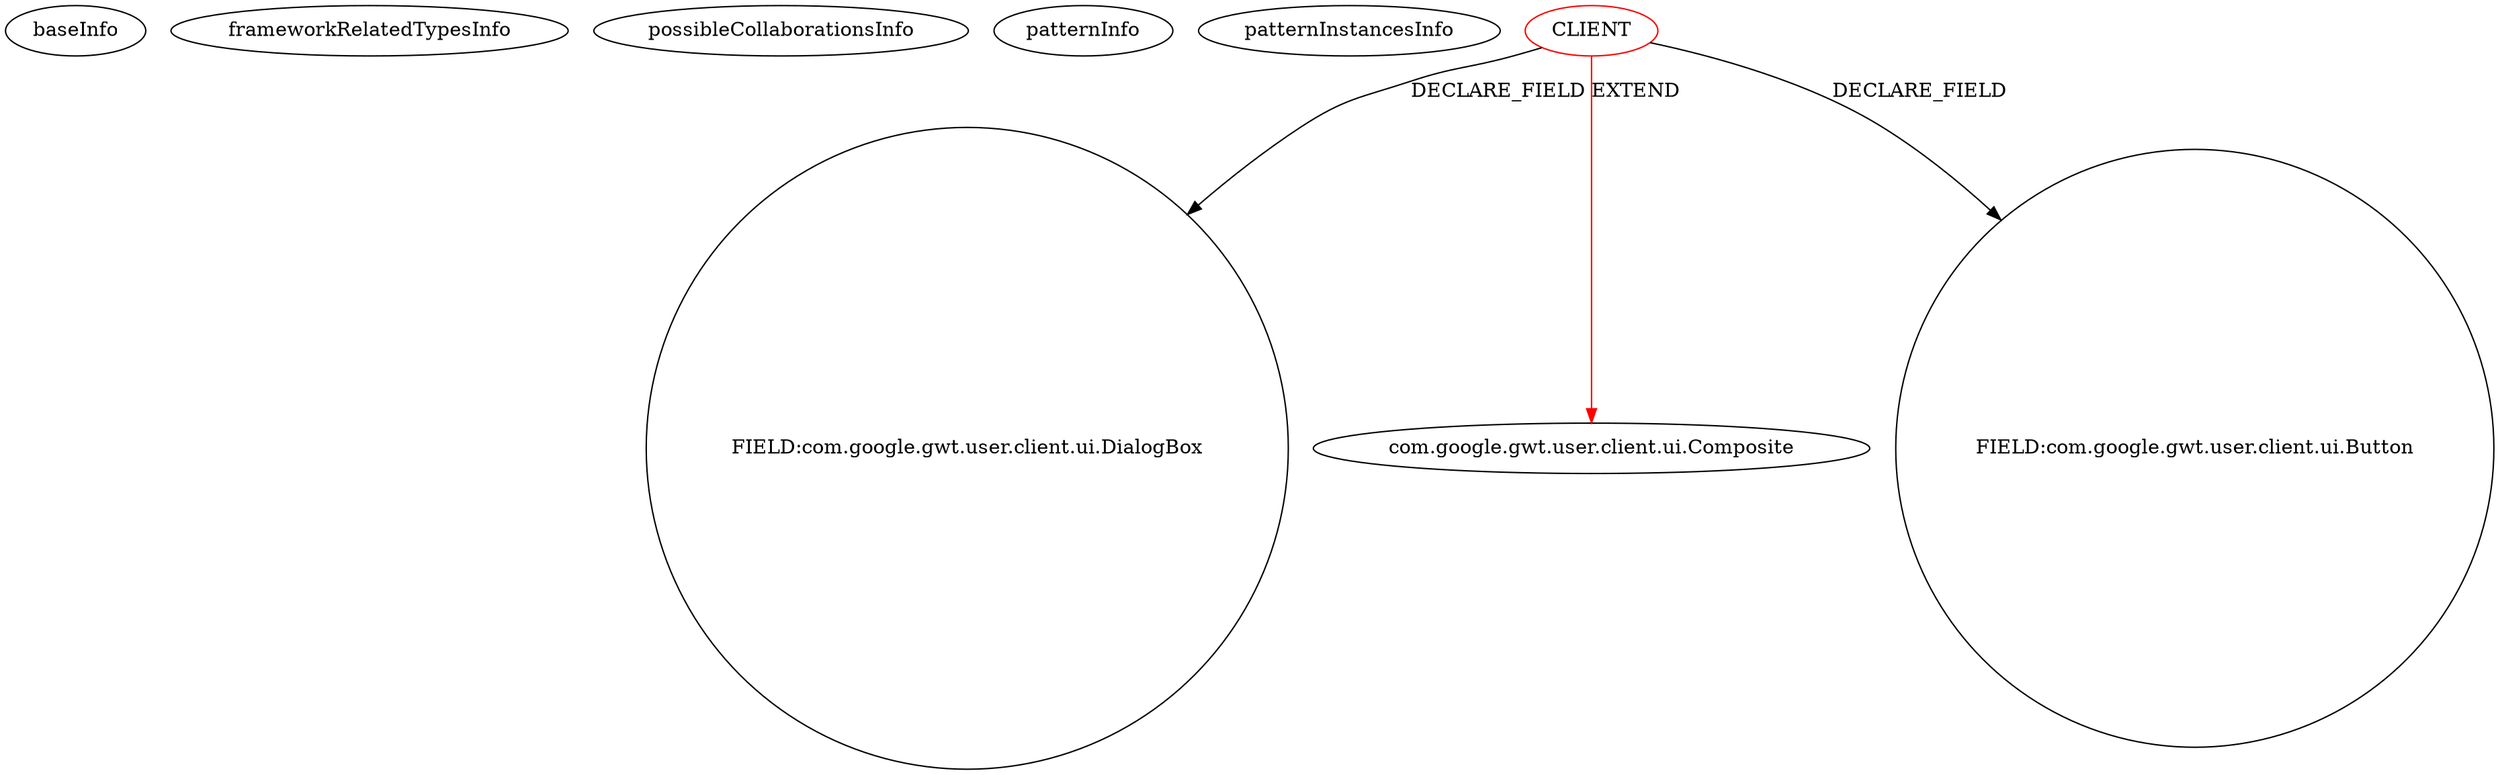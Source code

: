 digraph {
baseInfo[graphId=1777,category="pattern",isAnonymous=false,possibleRelation=false]
frameworkRelatedTypesInfo[0="com.google.gwt.user.client.ui.Composite"]
possibleCollaborationsInfo[]
patternInfo[frequency=2.0,patternRootClient=0]
patternInstancesInfo[0="dandrew2-CS230-Software-Project~/dandrew2-CS230-Software-Project/CS230-Software-Project-master/src/edu/ycp/casino/client/RouletteView.java~RouletteView~1118",1="dandrew2-CS230-Software-Project~/dandrew2-CS230-Software-Project/CS230-Software-Project-master/src/edu/ycp/casino/client/SlotsViewGWT.java~SlotsViewGWT~1123"]
16[label="FIELD:com.google.gwt.user.client.ui.DialogBox",vertexType="FIELD_DECLARATION",isFrameworkType=false,shape=circle]
0[label="CLIENT",vertexType="ROOT_CLIENT_CLASS_DECLARATION",isFrameworkType=false,color=red]
1[label="com.google.gwt.user.client.ui.Composite",vertexType="FRAMEWORK_CLASS_TYPE",isFrameworkType=false]
18[label="FIELD:com.google.gwt.user.client.ui.Button",vertexType="FIELD_DECLARATION",isFrameworkType=false,shape=circle]
0->1[label="EXTEND",color=red]
0->18[label="DECLARE_FIELD"]
0->16[label="DECLARE_FIELD"]
}
